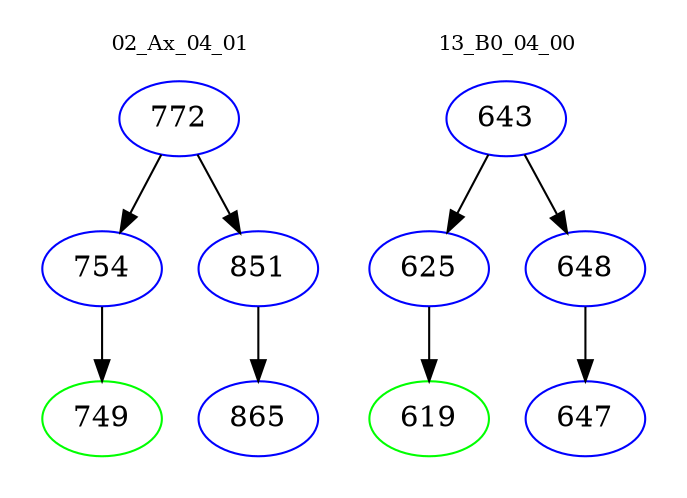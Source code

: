 digraph{
subgraph cluster_0 {
color = white
label = "02_Ax_04_01";
fontsize=10;
T0_772 [label="772", color="blue"]
T0_772 -> T0_754 [color="black"]
T0_754 [label="754", color="blue"]
T0_754 -> T0_749 [color="black"]
T0_749 [label="749", color="green"]
T0_772 -> T0_851 [color="black"]
T0_851 [label="851", color="blue"]
T0_851 -> T0_865 [color="black"]
T0_865 [label="865", color="blue"]
}
subgraph cluster_1 {
color = white
label = "13_B0_04_00";
fontsize=10;
T1_643 [label="643", color="blue"]
T1_643 -> T1_625 [color="black"]
T1_625 [label="625", color="blue"]
T1_625 -> T1_619 [color="black"]
T1_619 [label="619", color="green"]
T1_643 -> T1_648 [color="black"]
T1_648 [label="648", color="blue"]
T1_648 -> T1_647 [color="black"]
T1_647 [label="647", color="blue"]
}
}
